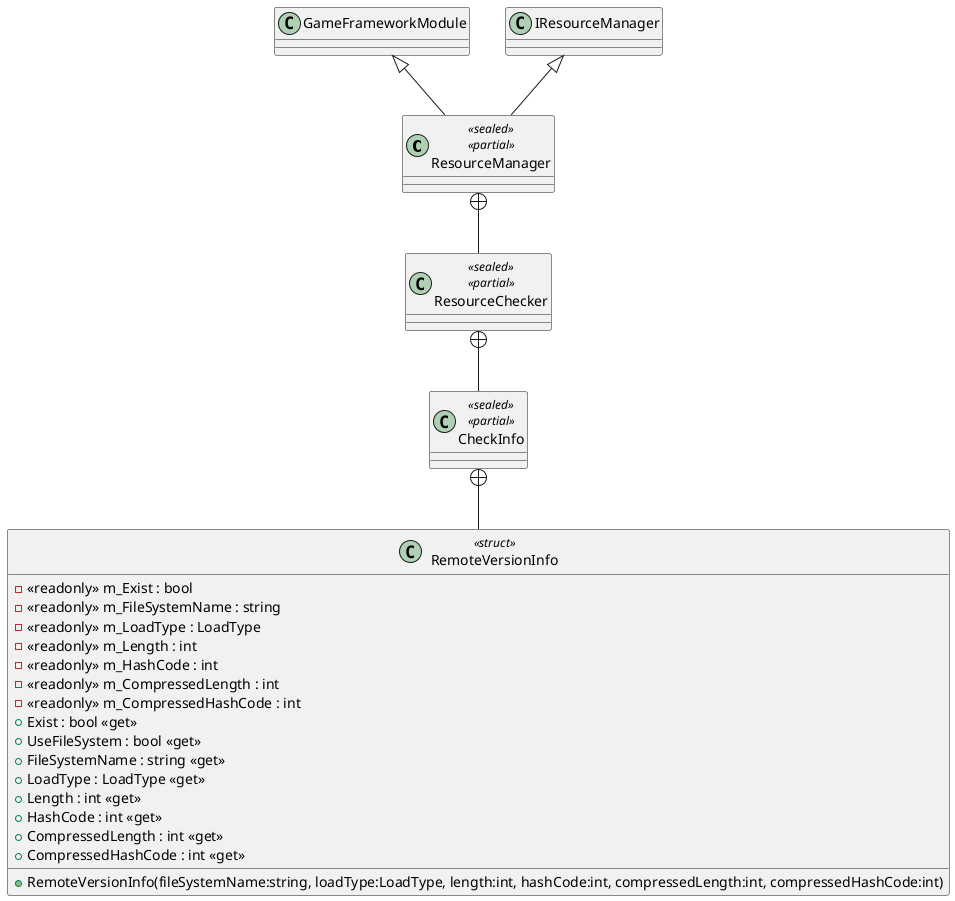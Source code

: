 @startuml
class ResourceManager <<sealed>> <<partial>> {
}
class ResourceChecker <<sealed>> <<partial>> {
}
class CheckInfo <<sealed>> <<partial>> {
}
class RemoteVersionInfo <<struct>> {
    - <<readonly>> m_Exist : bool
    - <<readonly>> m_FileSystemName : string
    - <<readonly>> m_LoadType : LoadType
    - <<readonly>> m_Length : int
    - <<readonly>> m_HashCode : int
    - <<readonly>> m_CompressedLength : int
    - <<readonly>> m_CompressedHashCode : int
    + RemoteVersionInfo(fileSystemName:string, loadType:LoadType, length:int, hashCode:int, compressedLength:int, compressedHashCode:int)
    + Exist : bool <<get>>
    + UseFileSystem : bool <<get>>
    + FileSystemName : string <<get>>
    + LoadType : LoadType <<get>>
    + Length : int <<get>>
    + HashCode : int <<get>>
    + CompressedLength : int <<get>>
    + CompressedHashCode : int <<get>>
}
GameFrameworkModule <|-- ResourceManager
IResourceManager <|-- ResourceManager
ResourceManager +-- ResourceChecker
ResourceChecker +-- CheckInfo
CheckInfo +-- RemoteVersionInfo
@enduml
